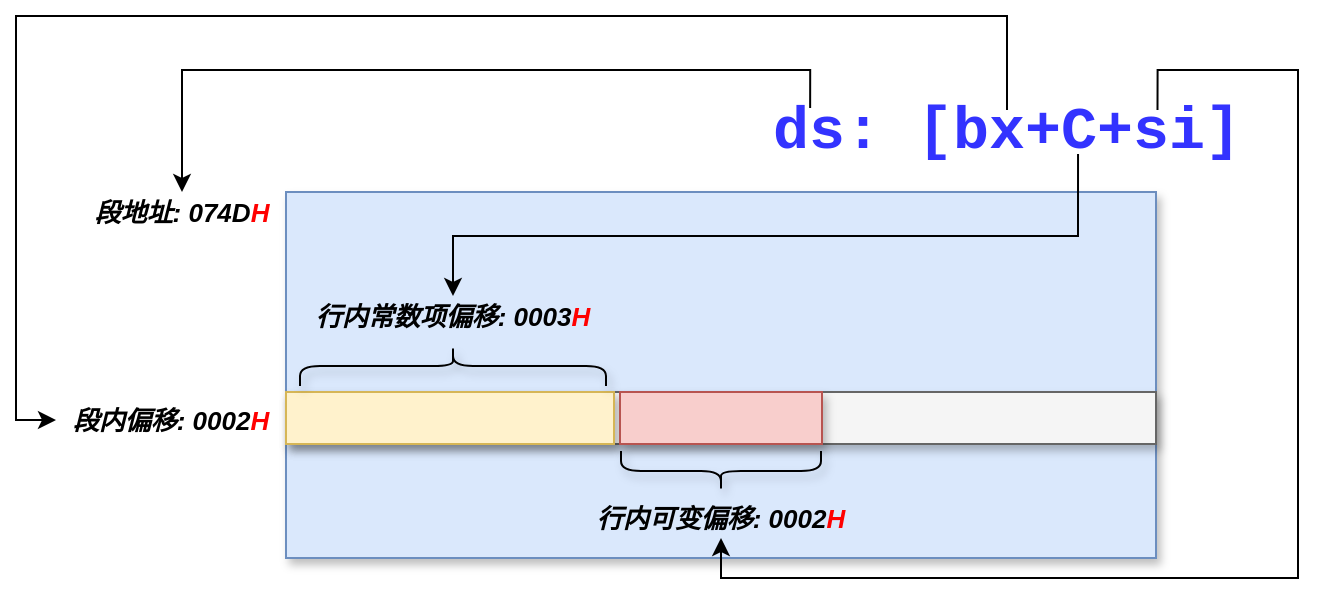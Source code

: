 <mxfile version="14.4.3" type="device"><diagram id="91c-7uOQRDL2fi1y2GjY" name="第 1 页"><mxGraphModel dx="1506" dy="834" grid="0" gridSize="10" guides="1" tooltips="1" connect="1" arrows="1" fold="1" page="0" pageScale="1" pageWidth="827" pageHeight="1169" math="0" shadow="0"><root><mxCell id="0"/><mxCell id="1" parent="0"/><mxCell id="X-wv3qaqM7QGJGhs9Gdh-1" value="" style="rounded=0;whiteSpace=wrap;html=1;shadow=1;fillColor=#dae8fc;strokeColor=#6c8ebf;" vertex="1" parent="1"><mxGeometry x="-30" y="202" width="435" height="183" as="geometry"/></mxCell><mxCell id="X-wv3qaqM7QGJGhs9Gdh-4" value="" style="rounded=0;whiteSpace=wrap;html=1;shadow=1;fillColor=#f5f5f5;strokeColor=#666666;fontColor=#333333;" vertex="1" parent="1"><mxGeometry x="-30" y="302" width="435" height="26" as="geometry"/></mxCell><mxCell id="X-wv3qaqM7QGJGhs9Gdh-11" style="edgeStyle=orthogonalEdgeStyle;rounded=0;orthogonalLoop=1;jettySize=auto;html=1;entryX=0.5;entryY=0;entryDx=0;entryDy=0;fontSize=13;exitX=0.173;exitY=-0.05;exitDx=0;exitDy=0;exitPerimeter=0;" edge="1" parent="1" source="X-wv3qaqM7QGJGhs9Gdh-5" target="X-wv3qaqM7QGJGhs9Gdh-6"><mxGeometry relative="1" as="geometry"/></mxCell><mxCell id="X-wv3qaqM7QGJGhs9Gdh-12" style="edgeStyle=orthogonalEdgeStyle;rounded=0;orthogonalLoop=1;jettySize=auto;html=1;entryX=0;entryY=0.5;entryDx=0;entryDy=0;fontSize=13;exitX=0.5;exitY=0;exitDx=0;exitDy=0;" edge="1" parent="1" source="X-wv3qaqM7QGJGhs9Gdh-5" target="X-wv3qaqM7QGJGhs9Gdh-8"><mxGeometry relative="1" as="geometry"><Array as="points"><mxPoint x="331" y="114"/><mxPoint x="-165" y="114"/><mxPoint x="-165" y="316"/></Array></mxGeometry></mxCell><mxCell id="X-wv3qaqM7QGJGhs9Gdh-14" style="edgeStyle=orthogonalEdgeStyle;rounded=0;orthogonalLoop=1;jettySize=auto;html=1;entryX=0.5;entryY=0;entryDx=0;entryDy=0;fontSize=13;exitX=0.618;exitY=1.1;exitDx=0;exitDy=0;exitPerimeter=0;" edge="1" parent="1" source="X-wv3qaqM7QGJGhs9Gdh-5" target="X-wv3qaqM7QGJGhs9Gdh-13"><mxGeometry relative="1" as="geometry"><Array as="points"><mxPoint x="366" y="224"/><mxPoint x="54" y="224"/></Array></mxGeometry></mxCell><mxCell id="X-wv3qaqM7QGJGhs9Gdh-18" style="edgeStyle=orthogonalEdgeStyle;rounded=0;orthogonalLoop=1;jettySize=auto;html=1;entryX=0.5;entryY=1;entryDx=0;entryDy=0;fontSize=13;exitX=0.75;exitY=0;exitDx=0;exitDy=0;" edge="1" parent="1" source="X-wv3qaqM7QGJGhs9Gdh-5" target="X-wv3qaqM7QGJGhs9Gdh-16"><mxGeometry relative="1" as="geometry"><Array as="points"><mxPoint x="406" y="141"/><mxPoint x="476" y="141"/><mxPoint x="476" y="395"/><mxPoint x="188" y="395"/></Array></mxGeometry></mxCell><mxCell id="X-wv3qaqM7QGJGhs9Gdh-5" value="&lt;font face=&quot;Courier New&quot; size=&quot;1&quot;&gt;&lt;b style=&quot;font-size: 30px&quot;&gt;ds: [bx+C+si]&lt;/b&gt;&lt;/font&gt;" style="text;html=1;strokeColor=none;fillColor=none;align=center;verticalAlign=middle;whiteSpace=wrap;rounded=0;shadow=1;fontColor=#3333FF;" vertex="1" parent="1"><mxGeometry x="180" y="161" width="301" height="20" as="geometry"/></mxCell><mxCell id="X-wv3qaqM7QGJGhs9Gdh-6" value="&lt;b style=&quot;font-size: 13px;&quot;&gt;&lt;font style=&quot;font-size: 13px;&quot;&gt;&lt;i style=&quot;font-size: 13px;&quot;&gt;段地址: 074D&lt;font color=&quot;#ff0000&quot; style=&quot;font-size: 13px;&quot;&gt;H&lt;/font&gt;&lt;/i&gt;&lt;/font&gt;&lt;/b&gt;" style="text;html=1;strokeColor=none;fillColor=none;align=center;verticalAlign=middle;whiteSpace=wrap;rounded=0;shadow=1;fontSize=13;" vertex="1" parent="1"><mxGeometry x="-130" y="202" width="96" height="20" as="geometry"/></mxCell><mxCell id="X-wv3qaqM7QGJGhs9Gdh-8" value="&lt;b style=&quot;font-size: 13px;&quot;&gt;&lt;font style=&quot;font-size: 13px;&quot;&gt;&lt;i style=&quot;font-size: 13px;&quot;&gt;段内偏移: 0002&lt;font color=&quot;#ff0000&quot; style=&quot;font-size: 13px;&quot;&gt;H&lt;/font&gt;&lt;/i&gt;&lt;/font&gt;&lt;/b&gt;" style="text;html=1;strokeColor=none;fillColor=none;align=center;verticalAlign=middle;whiteSpace=wrap;rounded=0;shadow=1;fontSize=13;" vertex="1" parent="1"><mxGeometry x="-145" y="306" width="115" height="20" as="geometry"/></mxCell><mxCell id="X-wv3qaqM7QGJGhs9Gdh-9" value="" style="rounded=0;whiteSpace=wrap;html=1;shadow=1;fillColor=#fff2cc;strokeColor=#d6b656;" vertex="1" parent="1"><mxGeometry x="-30" y="302" width="164" height="26" as="geometry"/></mxCell><mxCell id="X-wv3qaqM7QGJGhs9Gdh-10" value="" style="shape=curlyBracket;whiteSpace=wrap;html=1;rounded=1;shadow=1;fontSize=13;rotation=90;" vertex="1" parent="1"><mxGeometry x="43.5" y="212.5" width="20" height="153" as="geometry"/></mxCell><mxCell id="X-wv3qaqM7QGJGhs9Gdh-13" value="&lt;b style=&quot;font-size: 13px&quot;&gt;&lt;font style=&quot;font-size: 13px&quot;&gt;&lt;i style=&quot;font-size: 13px&quot;&gt;行内常数项偏移: 0003&lt;font color=&quot;#ff0000&quot; style=&quot;font-size: 13px&quot;&gt;H&lt;/font&gt;&lt;/i&gt;&lt;/font&gt;&lt;/b&gt;" style="text;html=1;strokeColor=none;fillColor=none;align=center;verticalAlign=middle;whiteSpace=wrap;rounded=0;shadow=1;fontSize=13;" vertex="1" parent="1"><mxGeometry x="-20" y="254" width="147" height="20" as="geometry"/></mxCell><mxCell id="X-wv3qaqM7QGJGhs9Gdh-15" value="" style="rounded=0;whiteSpace=wrap;html=1;shadow=1;fillColor=#f8cecc;strokeColor=#b85450;" vertex="1" parent="1"><mxGeometry x="137" y="302" width="101" height="26" as="geometry"/></mxCell><mxCell id="X-wv3qaqM7QGJGhs9Gdh-16" value="&lt;b style=&quot;font-size: 13px&quot;&gt;&lt;font style=&quot;font-size: 13px&quot;&gt;&lt;i style=&quot;font-size: 13px&quot;&gt;行内可变偏移: 0002&lt;font color=&quot;#ff0000&quot; style=&quot;font-size: 13px&quot;&gt;H&lt;/font&gt;&lt;/i&gt;&lt;/font&gt;&lt;/b&gt;" style="text;html=1;strokeColor=none;fillColor=none;align=center;verticalAlign=middle;whiteSpace=wrap;rounded=0;shadow=1;fontSize=13;" vertex="1" parent="1"><mxGeometry x="114" y="355" width="147" height="20" as="geometry"/></mxCell><mxCell id="X-wv3qaqM7QGJGhs9Gdh-17" value="" style="shape=curlyBracket;whiteSpace=wrap;html=1;rounded=1;shadow=1;fontSize=13;rotation=-90;" vertex="1" parent="1"><mxGeometry x="177.5" y="291.5" width="20" height="100" as="geometry"/></mxCell></root></mxGraphModel></diagram></mxfile>
